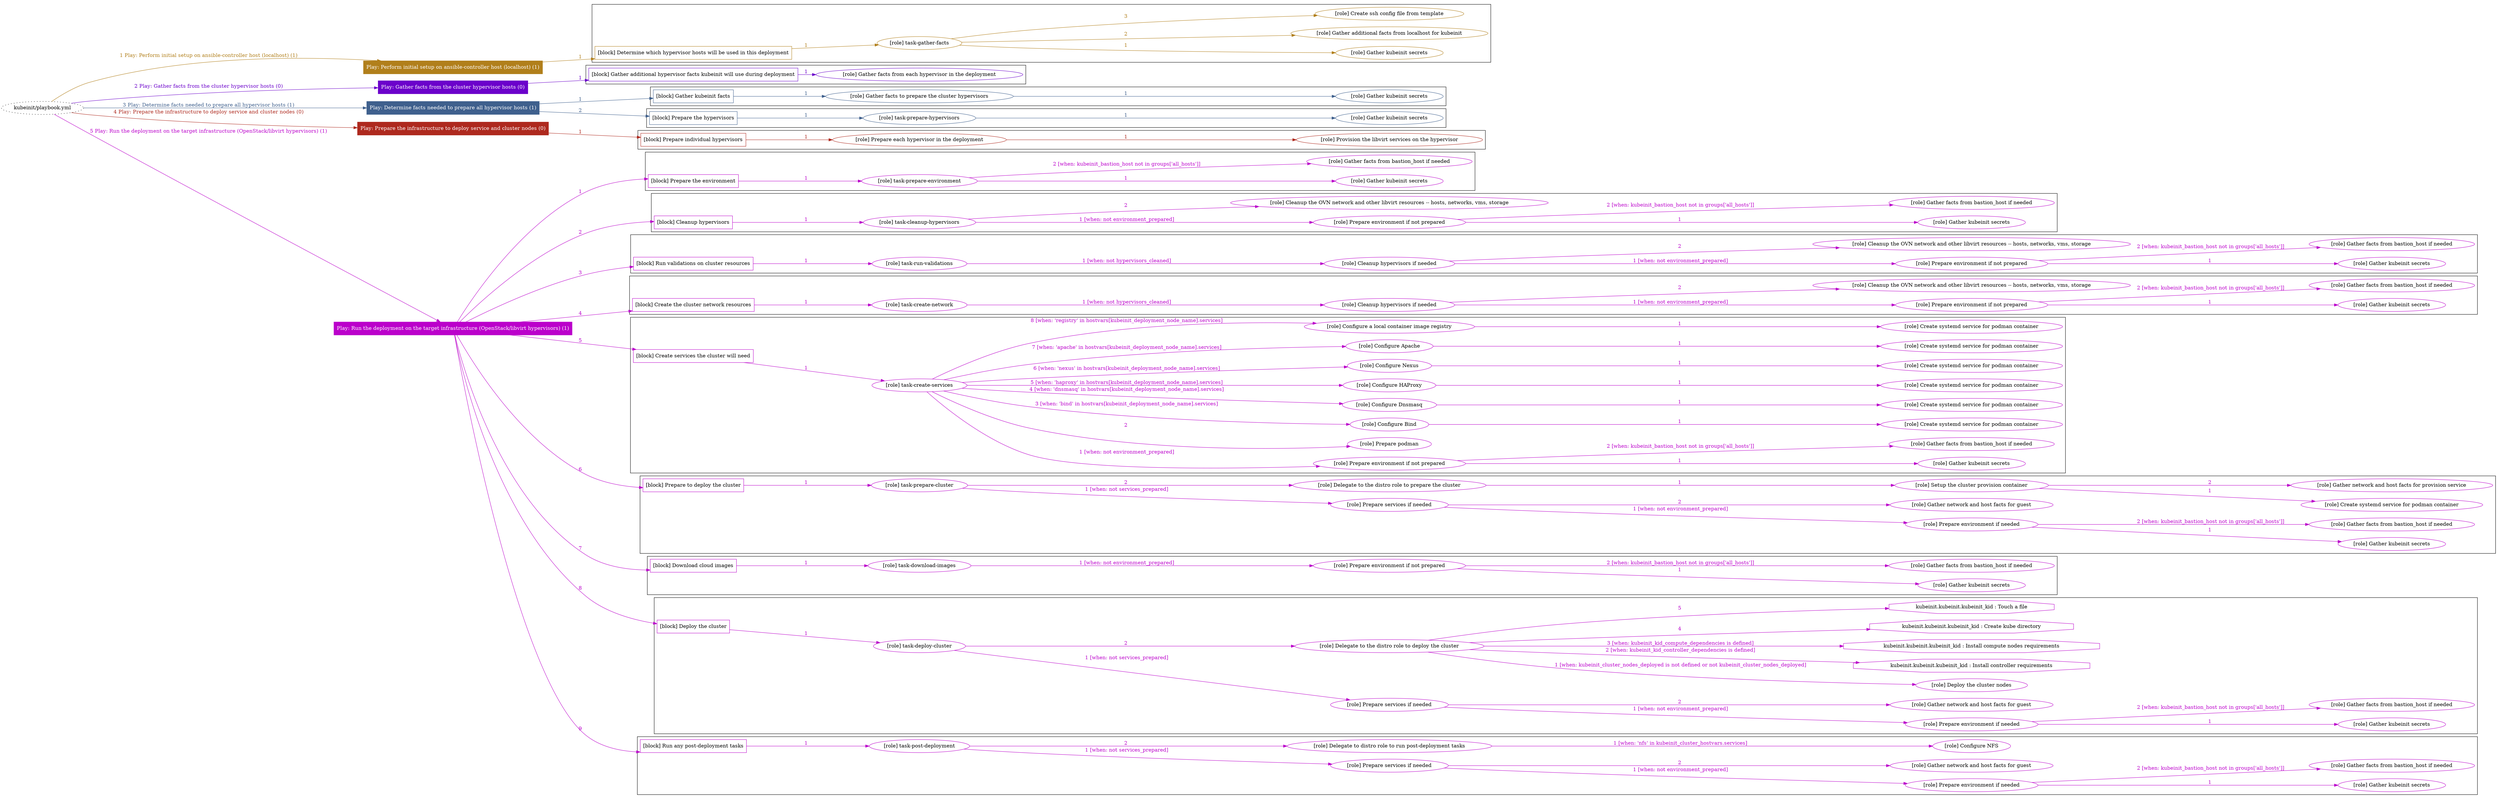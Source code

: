 digraph {
	graph [concentrate=true ordering=in rankdir=LR ratio=fill]
	edge [esep=5 sep=10]
	"kubeinit/playbook.yml" [URL="/home/runner/work/kubeinit/kubeinit/kubeinit/playbook.yml" id=playbook_c49dca56 style=dotted]
	"kubeinit/playbook.yml" -> play_213a253e [label="1 Play: Perform initial setup on ansible-controller host (localhost) (1)" color="#b17f1b" fontcolor="#b17f1b" id=edge_play_213a253e labeltooltip="1 Play: Perform initial setup on ansible-controller host (localhost) (1)" tooltip="1 Play: Perform initial setup on ansible-controller host (localhost) (1)"]
	subgraph "Play: Perform initial setup on ansible-controller host (localhost) (1)" {
		play_213a253e [label="Play: Perform initial setup on ansible-controller host (localhost) (1)" URL="/home/runner/work/kubeinit/kubeinit/kubeinit/playbook.yml" color="#b17f1b" fontcolor="#ffffff" id=play_213a253e shape=box style=filled tooltip=localhost]
		play_213a253e -> block_76bb1e3c [label=1 color="#b17f1b" fontcolor="#b17f1b" id=edge_block_76bb1e3c labeltooltip=1 tooltip=1]
		subgraph cluster_block_76bb1e3c {
			block_76bb1e3c [label="[block] Determine which hypervisor hosts will be used in this deployment" URL="/home/runner/work/kubeinit/kubeinit/kubeinit/playbook.yml" color="#b17f1b" id=block_76bb1e3c labeltooltip="Determine which hypervisor hosts will be used in this deployment" shape=box tooltip="Determine which hypervisor hosts will be used in this deployment"]
			block_76bb1e3c -> role_2c762928 [label="1 " color="#b17f1b" fontcolor="#b17f1b" id=edge_role_2c762928 labeltooltip="1 " tooltip="1 "]
			subgraph "task-gather-facts" {
				role_2c762928 [label="[role] task-gather-facts" URL="/home/runner/work/kubeinit/kubeinit/kubeinit/playbook.yml" color="#b17f1b" id=role_2c762928 tooltip="task-gather-facts"]
				role_2c762928 -> role_b9e7d770 [label="1 " color="#b17f1b" fontcolor="#b17f1b" id=edge_role_b9e7d770 labeltooltip="1 " tooltip="1 "]
				subgraph "Gather kubeinit secrets" {
					role_b9e7d770 [label="[role] Gather kubeinit secrets" URL="/home/runner/.ansible/collections/ansible_collections/kubeinit/kubeinit/roles/kubeinit_prepare/tasks/build_hypervisors_group.yml" color="#b17f1b" id=role_b9e7d770 tooltip="Gather kubeinit secrets"]
				}
				role_2c762928 -> role_abc08a98 [label="2 " color="#b17f1b" fontcolor="#b17f1b" id=edge_role_abc08a98 labeltooltip="2 " tooltip="2 "]
				subgraph "Gather additional facts from localhost for kubeinit" {
					role_abc08a98 [label="[role] Gather additional facts from localhost for kubeinit" URL="/home/runner/.ansible/collections/ansible_collections/kubeinit/kubeinit/roles/kubeinit_prepare/tasks/build_hypervisors_group.yml" color="#b17f1b" id=role_abc08a98 tooltip="Gather additional facts from localhost for kubeinit"]
				}
				role_2c762928 -> role_f8714a7b [label="3 " color="#b17f1b" fontcolor="#b17f1b" id=edge_role_f8714a7b labeltooltip="3 " tooltip="3 "]
				subgraph "Create ssh config file from template" {
					role_f8714a7b [label="[role] Create ssh config file from template" URL="/home/runner/.ansible/collections/ansible_collections/kubeinit/kubeinit/roles/kubeinit_prepare/tasks/build_hypervisors_group.yml" color="#b17f1b" id=role_f8714a7b tooltip="Create ssh config file from template"]
				}
			}
		}
	}
	"kubeinit/playbook.yml" -> play_896cf94f [label="2 Play: Gather facts from the cluster hypervisor hosts (0)" color="#6b01cb" fontcolor="#6b01cb" id=edge_play_896cf94f labeltooltip="2 Play: Gather facts from the cluster hypervisor hosts (0)" tooltip="2 Play: Gather facts from the cluster hypervisor hosts (0)"]
	subgraph "Play: Gather facts from the cluster hypervisor hosts (0)" {
		play_896cf94f [label="Play: Gather facts from the cluster hypervisor hosts (0)" URL="/home/runner/work/kubeinit/kubeinit/kubeinit/playbook.yml" color="#6b01cb" fontcolor="#ffffff" id=play_896cf94f shape=box style=filled tooltip="Play: Gather facts from the cluster hypervisor hosts (0)"]
		play_896cf94f -> block_cab417a2 [label=1 color="#6b01cb" fontcolor="#6b01cb" id=edge_block_cab417a2 labeltooltip=1 tooltip=1]
		subgraph cluster_block_cab417a2 {
			block_cab417a2 [label="[block] Gather additional hypervisor facts kubeinit will use during deployment" URL="/home/runner/work/kubeinit/kubeinit/kubeinit/playbook.yml" color="#6b01cb" id=block_cab417a2 labeltooltip="Gather additional hypervisor facts kubeinit will use during deployment" shape=box tooltip="Gather additional hypervisor facts kubeinit will use during deployment"]
			block_cab417a2 -> role_7f48e394 [label="1 " color="#6b01cb" fontcolor="#6b01cb" id=edge_role_7f48e394 labeltooltip="1 " tooltip="1 "]
			subgraph "Gather facts from each hypervisor in the deployment" {
				role_7f48e394 [label="[role] Gather facts from each hypervisor in the deployment" URL="/home/runner/work/kubeinit/kubeinit/kubeinit/playbook.yml" color="#6b01cb" id=role_7f48e394 tooltip="Gather facts from each hypervisor in the deployment"]
			}
		}
	}
	"kubeinit/playbook.yml" -> play_00e8bab0 [label="3 Play: Determine facts needed to prepare all hypervisor hosts (1)" color="#3f608d" fontcolor="#3f608d" id=edge_play_00e8bab0 labeltooltip="3 Play: Determine facts needed to prepare all hypervisor hosts (1)" tooltip="3 Play: Determine facts needed to prepare all hypervisor hosts (1)"]
	subgraph "Play: Determine facts needed to prepare all hypervisor hosts (1)" {
		play_00e8bab0 [label="Play: Determine facts needed to prepare all hypervisor hosts (1)" URL="/home/runner/work/kubeinit/kubeinit/kubeinit/playbook.yml" color="#3f608d" fontcolor="#ffffff" id=play_00e8bab0 shape=box style=filled tooltip=localhost]
		play_00e8bab0 -> block_64a2e948 [label=1 color="#3f608d" fontcolor="#3f608d" id=edge_block_64a2e948 labeltooltip=1 tooltip=1]
		subgraph cluster_block_64a2e948 {
			block_64a2e948 [label="[block] Gather kubeinit facts" URL="/home/runner/work/kubeinit/kubeinit/kubeinit/playbook.yml" color="#3f608d" id=block_64a2e948 labeltooltip="Gather kubeinit facts" shape=box tooltip="Gather kubeinit facts"]
			block_64a2e948 -> role_c3f9383c [label="1 " color="#3f608d" fontcolor="#3f608d" id=edge_role_c3f9383c labeltooltip="1 " tooltip="1 "]
			subgraph "Gather facts to prepare the cluster hypervisors" {
				role_c3f9383c [label="[role] Gather facts to prepare the cluster hypervisors" URL="/home/runner/work/kubeinit/kubeinit/kubeinit/playbook.yml" color="#3f608d" id=role_c3f9383c tooltip="Gather facts to prepare the cluster hypervisors"]
				role_c3f9383c -> role_237e96cc [label="1 " color="#3f608d" fontcolor="#3f608d" id=edge_role_237e96cc labeltooltip="1 " tooltip="1 "]
				subgraph "Gather kubeinit secrets" {
					role_237e96cc [label="[role] Gather kubeinit secrets" URL="/home/runner/.ansible/collections/ansible_collections/kubeinit/kubeinit/roles/kubeinit_prepare/tasks/gather_kubeinit_facts.yml" color="#3f608d" id=role_237e96cc tooltip="Gather kubeinit secrets"]
				}
			}
		}
		play_00e8bab0 -> block_7dd1d283 [label=2 color="#3f608d" fontcolor="#3f608d" id=edge_block_7dd1d283 labeltooltip=2 tooltip=2]
		subgraph cluster_block_7dd1d283 {
			block_7dd1d283 [label="[block] Prepare the hypervisors" URL="/home/runner/work/kubeinit/kubeinit/kubeinit/playbook.yml" color="#3f608d" id=block_7dd1d283 labeltooltip="Prepare the hypervisors" shape=box tooltip="Prepare the hypervisors"]
			block_7dd1d283 -> role_6772b760 [label="1 " color="#3f608d" fontcolor="#3f608d" id=edge_role_6772b760 labeltooltip="1 " tooltip="1 "]
			subgraph "task-prepare-hypervisors" {
				role_6772b760 [label="[role] task-prepare-hypervisors" URL="/home/runner/work/kubeinit/kubeinit/kubeinit/playbook.yml" color="#3f608d" id=role_6772b760 tooltip="task-prepare-hypervisors"]
				role_6772b760 -> role_db610cb7 [label="1 " color="#3f608d" fontcolor="#3f608d" id=edge_role_db610cb7 labeltooltip="1 " tooltip="1 "]
				subgraph "Gather kubeinit secrets" {
					role_db610cb7 [label="[role] Gather kubeinit secrets" URL="/home/runner/.ansible/collections/ansible_collections/kubeinit/kubeinit/roles/kubeinit_prepare/tasks/gather_kubeinit_facts.yml" color="#3f608d" id=role_db610cb7 tooltip="Gather kubeinit secrets"]
				}
			}
		}
	}
	"kubeinit/playbook.yml" -> play_f088acae [label="4 Play: Prepare the infrastructure to deploy service and cluster nodes (0)" color="#ae291e" fontcolor="#ae291e" id=edge_play_f088acae labeltooltip="4 Play: Prepare the infrastructure to deploy service and cluster nodes (0)" tooltip="4 Play: Prepare the infrastructure to deploy service and cluster nodes (0)"]
	subgraph "Play: Prepare the infrastructure to deploy service and cluster nodes (0)" {
		play_f088acae [label="Play: Prepare the infrastructure to deploy service and cluster nodes (0)" URL="/home/runner/work/kubeinit/kubeinit/kubeinit/playbook.yml" color="#ae291e" fontcolor="#ffffff" id=play_f088acae shape=box style=filled tooltip="Play: Prepare the infrastructure to deploy service and cluster nodes (0)"]
		play_f088acae -> block_9151829e [label=1 color="#ae291e" fontcolor="#ae291e" id=edge_block_9151829e labeltooltip=1 tooltip=1]
		subgraph cluster_block_9151829e {
			block_9151829e [label="[block] Prepare individual hypervisors" URL="/home/runner/work/kubeinit/kubeinit/kubeinit/playbook.yml" color="#ae291e" id=block_9151829e labeltooltip="Prepare individual hypervisors" shape=box tooltip="Prepare individual hypervisors"]
			block_9151829e -> role_016d8b2b [label="1 " color="#ae291e" fontcolor="#ae291e" id=edge_role_016d8b2b labeltooltip="1 " tooltip="1 "]
			subgraph "Prepare each hypervisor in the deployment" {
				role_016d8b2b [label="[role] Prepare each hypervisor in the deployment" URL="/home/runner/work/kubeinit/kubeinit/kubeinit/playbook.yml" color="#ae291e" id=role_016d8b2b tooltip="Prepare each hypervisor in the deployment"]
				role_016d8b2b -> role_61b7ac9a [label="1 " color="#ae291e" fontcolor="#ae291e" id=edge_role_61b7ac9a labeltooltip="1 " tooltip="1 "]
				subgraph "Provision the libvirt services on the hypervisor" {
					role_61b7ac9a [label="[role] Provision the libvirt services on the hypervisor" URL="/home/runner/.ansible/collections/ansible_collections/kubeinit/kubeinit/roles/kubeinit_prepare/tasks/prepare_hypervisor.yml" color="#ae291e" id=role_61b7ac9a tooltip="Provision the libvirt services on the hypervisor"]
				}
			}
		}
	}
	"kubeinit/playbook.yml" -> play_1576aece [label="5 Play: Run the deployment on the target infrastructure (OpenStack/libvirt hypervisors) (1)" color="#bb01cb" fontcolor="#bb01cb" id=edge_play_1576aece labeltooltip="5 Play: Run the deployment on the target infrastructure (OpenStack/libvirt hypervisors) (1)" tooltip="5 Play: Run the deployment on the target infrastructure (OpenStack/libvirt hypervisors) (1)"]
	subgraph "Play: Run the deployment on the target infrastructure (OpenStack/libvirt hypervisors) (1)" {
		play_1576aece [label="Play: Run the deployment on the target infrastructure (OpenStack/libvirt hypervisors) (1)" URL="/home/runner/work/kubeinit/kubeinit/kubeinit/playbook.yml" color="#bb01cb" fontcolor="#ffffff" id=play_1576aece shape=box style=filled tooltip=localhost]
		play_1576aece -> block_243a9cdf [label=1 color="#bb01cb" fontcolor="#bb01cb" id=edge_block_243a9cdf labeltooltip=1 tooltip=1]
		subgraph cluster_block_243a9cdf {
			block_243a9cdf [label="[block] Prepare the environment" URL="/home/runner/work/kubeinit/kubeinit/kubeinit/playbook.yml" color="#bb01cb" id=block_243a9cdf labeltooltip="Prepare the environment" shape=box tooltip="Prepare the environment"]
			block_243a9cdf -> role_63f29afa [label="1 " color="#bb01cb" fontcolor="#bb01cb" id=edge_role_63f29afa labeltooltip="1 " tooltip="1 "]
			subgraph "task-prepare-environment" {
				role_63f29afa [label="[role] task-prepare-environment" URL="/home/runner/work/kubeinit/kubeinit/kubeinit/playbook.yml" color="#bb01cb" id=role_63f29afa tooltip="task-prepare-environment"]
				role_63f29afa -> role_eb8cff8a [label="1 " color="#bb01cb" fontcolor="#bb01cb" id=edge_role_eb8cff8a labeltooltip="1 " tooltip="1 "]
				subgraph "Gather kubeinit secrets" {
					role_eb8cff8a [label="[role] Gather kubeinit secrets" URL="/home/runner/.ansible/collections/ansible_collections/kubeinit/kubeinit/roles/kubeinit_prepare/tasks/gather_kubeinit_facts.yml" color="#bb01cb" id=role_eb8cff8a tooltip="Gather kubeinit secrets"]
				}
				role_63f29afa -> role_66c63741 [label="2 [when: kubeinit_bastion_host not in groups['all_hosts']]" color="#bb01cb" fontcolor="#bb01cb" id=edge_role_66c63741 labeltooltip="2 [when: kubeinit_bastion_host not in groups['all_hosts']]" tooltip="2 [when: kubeinit_bastion_host not in groups['all_hosts']]"]
				subgraph "Gather facts from bastion_host if needed" {
					role_66c63741 [label="[role] Gather facts from bastion_host if needed" URL="/home/runner/.ansible/collections/ansible_collections/kubeinit/kubeinit/roles/kubeinit_prepare/tasks/main.yml" color="#bb01cb" id=role_66c63741 tooltip="Gather facts from bastion_host if needed"]
				}
			}
		}
		play_1576aece -> block_c03d57c4 [label=2 color="#bb01cb" fontcolor="#bb01cb" id=edge_block_c03d57c4 labeltooltip=2 tooltip=2]
		subgraph cluster_block_c03d57c4 {
			block_c03d57c4 [label="[block] Cleanup hypervisors" URL="/home/runner/work/kubeinit/kubeinit/kubeinit/playbook.yml" color="#bb01cb" id=block_c03d57c4 labeltooltip="Cleanup hypervisors" shape=box tooltip="Cleanup hypervisors"]
			block_c03d57c4 -> role_86951541 [label="1 " color="#bb01cb" fontcolor="#bb01cb" id=edge_role_86951541 labeltooltip="1 " tooltip="1 "]
			subgraph "task-cleanup-hypervisors" {
				role_86951541 [label="[role] task-cleanup-hypervisors" URL="/home/runner/work/kubeinit/kubeinit/kubeinit/playbook.yml" color="#bb01cb" id=role_86951541 tooltip="task-cleanup-hypervisors"]
				role_86951541 -> role_35549e67 [label="1 [when: not environment_prepared]" color="#bb01cb" fontcolor="#bb01cb" id=edge_role_35549e67 labeltooltip="1 [when: not environment_prepared]" tooltip="1 [when: not environment_prepared]"]
				subgraph "Prepare environment if not prepared" {
					role_35549e67 [label="[role] Prepare environment if not prepared" URL="/home/runner/.ansible/collections/ansible_collections/kubeinit/kubeinit/roles/kubeinit_libvirt/tasks/cleanup_hypervisors.yml" color="#bb01cb" id=role_35549e67 tooltip="Prepare environment if not prepared"]
					role_35549e67 -> role_a4c69d59 [label="1 " color="#bb01cb" fontcolor="#bb01cb" id=edge_role_a4c69d59 labeltooltip="1 " tooltip="1 "]
					subgraph "Gather kubeinit secrets" {
						role_a4c69d59 [label="[role] Gather kubeinit secrets" URL="/home/runner/.ansible/collections/ansible_collections/kubeinit/kubeinit/roles/kubeinit_prepare/tasks/gather_kubeinit_facts.yml" color="#bb01cb" id=role_a4c69d59 tooltip="Gather kubeinit secrets"]
					}
					role_35549e67 -> role_74b95689 [label="2 [when: kubeinit_bastion_host not in groups['all_hosts']]" color="#bb01cb" fontcolor="#bb01cb" id=edge_role_74b95689 labeltooltip="2 [when: kubeinit_bastion_host not in groups['all_hosts']]" tooltip="2 [when: kubeinit_bastion_host not in groups['all_hosts']]"]
					subgraph "Gather facts from bastion_host if needed" {
						role_74b95689 [label="[role] Gather facts from bastion_host if needed" URL="/home/runner/.ansible/collections/ansible_collections/kubeinit/kubeinit/roles/kubeinit_prepare/tasks/main.yml" color="#bb01cb" id=role_74b95689 tooltip="Gather facts from bastion_host if needed"]
					}
				}
				role_86951541 -> role_22c514cd [label="2 " color="#bb01cb" fontcolor="#bb01cb" id=edge_role_22c514cd labeltooltip="2 " tooltip="2 "]
				subgraph "Cleanup the OVN network and other libvirt resources -- hosts, networks, vms, storage" {
					role_22c514cd [label="[role] Cleanup the OVN network and other libvirt resources -- hosts, networks, vms, storage" URL="/home/runner/.ansible/collections/ansible_collections/kubeinit/kubeinit/roles/kubeinit_libvirt/tasks/cleanup_hypervisors.yml" color="#bb01cb" id=role_22c514cd tooltip="Cleanup the OVN network and other libvirt resources -- hosts, networks, vms, storage"]
				}
			}
		}
		play_1576aece -> block_a397ae96 [label=3 color="#bb01cb" fontcolor="#bb01cb" id=edge_block_a397ae96 labeltooltip=3 tooltip=3]
		subgraph cluster_block_a397ae96 {
			block_a397ae96 [label="[block] Run validations on cluster resources" URL="/home/runner/work/kubeinit/kubeinit/kubeinit/playbook.yml" color="#bb01cb" id=block_a397ae96 labeltooltip="Run validations on cluster resources" shape=box tooltip="Run validations on cluster resources"]
			block_a397ae96 -> role_903a14c6 [label="1 " color="#bb01cb" fontcolor="#bb01cb" id=edge_role_903a14c6 labeltooltip="1 " tooltip="1 "]
			subgraph "task-run-validations" {
				role_903a14c6 [label="[role] task-run-validations" URL="/home/runner/work/kubeinit/kubeinit/kubeinit/playbook.yml" color="#bb01cb" id=role_903a14c6 tooltip="task-run-validations"]
				role_903a14c6 -> role_0a81fb5f [label="1 [when: not hypervisors_cleaned]" color="#bb01cb" fontcolor="#bb01cb" id=edge_role_0a81fb5f labeltooltip="1 [when: not hypervisors_cleaned]" tooltip="1 [when: not hypervisors_cleaned]"]
				subgraph "Cleanup hypervisors if needed" {
					role_0a81fb5f [label="[role] Cleanup hypervisors if needed" URL="/home/runner/.ansible/collections/ansible_collections/kubeinit/kubeinit/roles/kubeinit_validations/tasks/main.yml" color="#bb01cb" id=role_0a81fb5f tooltip="Cleanup hypervisors if needed"]
					role_0a81fb5f -> role_71337e07 [label="1 [when: not environment_prepared]" color="#bb01cb" fontcolor="#bb01cb" id=edge_role_71337e07 labeltooltip="1 [when: not environment_prepared]" tooltip="1 [when: not environment_prepared]"]
					subgraph "Prepare environment if not prepared" {
						role_71337e07 [label="[role] Prepare environment if not prepared" URL="/home/runner/.ansible/collections/ansible_collections/kubeinit/kubeinit/roles/kubeinit_libvirt/tasks/cleanup_hypervisors.yml" color="#bb01cb" id=role_71337e07 tooltip="Prepare environment if not prepared"]
						role_71337e07 -> role_eaf86a8c [label="1 " color="#bb01cb" fontcolor="#bb01cb" id=edge_role_eaf86a8c labeltooltip="1 " tooltip="1 "]
						subgraph "Gather kubeinit secrets" {
							role_eaf86a8c [label="[role] Gather kubeinit secrets" URL="/home/runner/.ansible/collections/ansible_collections/kubeinit/kubeinit/roles/kubeinit_prepare/tasks/gather_kubeinit_facts.yml" color="#bb01cb" id=role_eaf86a8c tooltip="Gather kubeinit secrets"]
						}
						role_71337e07 -> role_926d7365 [label="2 [when: kubeinit_bastion_host not in groups['all_hosts']]" color="#bb01cb" fontcolor="#bb01cb" id=edge_role_926d7365 labeltooltip="2 [when: kubeinit_bastion_host not in groups['all_hosts']]" tooltip="2 [when: kubeinit_bastion_host not in groups['all_hosts']]"]
						subgraph "Gather facts from bastion_host if needed" {
							role_926d7365 [label="[role] Gather facts from bastion_host if needed" URL="/home/runner/.ansible/collections/ansible_collections/kubeinit/kubeinit/roles/kubeinit_prepare/tasks/main.yml" color="#bb01cb" id=role_926d7365 tooltip="Gather facts from bastion_host if needed"]
						}
					}
					role_0a81fb5f -> role_9c06ad5a [label="2 " color="#bb01cb" fontcolor="#bb01cb" id=edge_role_9c06ad5a labeltooltip="2 " tooltip="2 "]
					subgraph "Cleanup the OVN network and other libvirt resources -- hosts, networks, vms, storage" {
						role_9c06ad5a [label="[role] Cleanup the OVN network and other libvirt resources -- hosts, networks, vms, storage" URL="/home/runner/.ansible/collections/ansible_collections/kubeinit/kubeinit/roles/kubeinit_libvirt/tasks/cleanup_hypervisors.yml" color="#bb01cb" id=role_9c06ad5a tooltip="Cleanup the OVN network and other libvirt resources -- hosts, networks, vms, storage"]
					}
				}
			}
		}
		play_1576aece -> block_4bc435ad [label=4 color="#bb01cb" fontcolor="#bb01cb" id=edge_block_4bc435ad labeltooltip=4 tooltip=4]
		subgraph cluster_block_4bc435ad {
			block_4bc435ad [label="[block] Create the cluster network resources" URL="/home/runner/work/kubeinit/kubeinit/kubeinit/playbook.yml" color="#bb01cb" id=block_4bc435ad labeltooltip="Create the cluster network resources" shape=box tooltip="Create the cluster network resources"]
			block_4bc435ad -> role_e21571ad [label="1 " color="#bb01cb" fontcolor="#bb01cb" id=edge_role_e21571ad labeltooltip="1 " tooltip="1 "]
			subgraph "task-create-network" {
				role_e21571ad [label="[role] task-create-network" URL="/home/runner/work/kubeinit/kubeinit/kubeinit/playbook.yml" color="#bb01cb" id=role_e21571ad tooltip="task-create-network"]
				role_e21571ad -> role_7749fee0 [label="1 [when: not hypervisors_cleaned]" color="#bb01cb" fontcolor="#bb01cb" id=edge_role_7749fee0 labeltooltip="1 [when: not hypervisors_cleaned]" tooltip="1 [when: not hypervisors_cleaned]"]
				subgraph "Cleanup hypervisors if needed" {
					role_7749fee0 [label="[role] Cleanup hypervisors if needed" URL="/home/runner/.ansible/collections/ansible_collections/kubeinit/kubeinit/roles/kubeinit_libvirt/tasks/create_network.yml" color="#bb01cb" id=role_7749fee0 tooltip="Cleanup hypervisors if needed"]
					role_7749fee0 -> role_ccf5251a [label="1 [when: not environment_prepared]" color="#bb01cb" fontcolor="#bb01cb" id=edge_role_ccf5251a labeltooltip="1 [when: not environment_prepared]" tooltip="1 [when: not environment_prepared]"]
					subgraph "Prepare environment if not prepared" {
						role_ccf5251a [label="[role] Prepare environment if not prepared" URL="/home/runner/.ansible/collections/ansible_collections/kubeinit/kubeinit/roles/kubeinit_libvirt/tasks/cleanup_hypervisors.yml" color="#bb01cb" id=role_ccf5251a tooltip="Prepare environment if not prepared"]
						role_ccf5251a -> role_4798f5f8 [label="1 " color="#bb01cb" fontcolor="#bb01cb" id=edge_role_4798f5f8 labeltooltip="1 " tooltip="1 "]
						subgraph "Gather kubeinit secrets" {
							role_4798f5f8 [label="[role] Gather kubeinit secrets" URL="/home/runner/.ansible/collections/ansible_collections/kubeinit/kubeinit/roles/kubeinit_prepare/tasks/gather_kubeinit_facts.yml" color="#bb01cb" id=role_4798f5f8 tooltip="Gather kubeinit secrets"]
						}
						role_ccf5251a -> role_63d11bda [label="2 [when: kubeinit_bastion_host not in groups['all_hosts']]" color="#bb01cb" fontcolor="#bb01cb" id=edge_role_63d11bda labeltooltip="2 [when: kubeinit_bastion_host not in groups['all_hosts']]" tooltip="2 [when: kubeinit_bastion_host not in groups['all_hosts']]"]
						subgraph "Gather facts from bastion_host if needed" {
							role_63d11bda [label="[role] Gather facts from bastion_host if needed" URL="/home/runner/.ansible/collections/ansible_collections/kubeinit/kubeinit/roles/kubeinit_prepare/tasks/main.yml" color="#bb01cb" id=role_63d11bda tooltip="Gather facts from bastion_host if needed"]
						}
					}
					role_7749fee0 -> role_6172a0f8 [label="2 " color="#bb01cb" fontcolor="#bb01cb" id=edge_role_6172a0f8 labeltooltip="2 " tooltip="2 "]
					subgraph "Cleanup the OVN network and other libvirt resources -- hosts, networks, vms, storage" {
						role_6172a0f8 [label="[role] Cleanup the OVN network and other libvirt resources -- hosts, networks, vms, storage" URL="/home/runner/.ansible/collections/ansible_collections/kubeinit/kubeinit/roles/kubeinit_libvirt/tasks/cleanup_hypervisors.yml" color="#bb01cb" id=role_6172a0f8 tooltip="Cleanup the OVN network and other libvirt resources -- hosts, networks, vms, storage"]
					}
				}
			}
		}
		play_1576aece -> block_12d0ba09 [label=5 color="#bb01cb" fontcolor="#bb01cb" id=edge_block_12d0ba09 labeltooltip=5 tooltip=5]
		subgraph cluster_block_12d0ba09 {
			block_12d0ba09 [label="[block] Create services the cluster will need" URL="/home/runner/work/kubeinit/kubeinit/kubeinit/playbook.yml" color="#bb01cb" id=block_12d0ba09 labeltooltip="Create services the cluster will need" shape=box tooltip="Create services the cluster will need"]
			block_12d0ba09 -> role_12b63edb [label="1 " color="#bb01cb" fontcolor="#bb01cb" id=edge_role_12b63edb labeltooltip="1 " tooltip="1 "]
			subgraph "task-create-services" {
				role_12b63edb [label="[role] task-create-services" URL="/home/runner/work/kubeinit/kubeinit/kubeinit/playbook.yml" color="#bb01cb" id=role_12b63edb tooltip="task-create-services"]
				role_12b63edb -> role_cfc4058b [label="1 [when: not environment_prepared]" color="#bb01cb" fontcolor="#bb01cb" id=edge_role_cfc4058b labeltooltip="1 [when: not environment_prepared]" tooltip="1 [when: not environment_prepared]"]
				subgraph "Prepare environment if not prepared" {
					role_cfc4058b [label="[role] Prepare environment if not prepared" URL="/home/runner/.ansible/collections/ansible_collections/kubeinit/kubeinit/roles/kubeinit_services/tasks/main.yml" color="#bb01cb" id=role_cfc4058b tooltip="Prepare environment if not prepared"]
					role_cfc4058b -> role_eba6931b [label="1 " color="#bb01cb" fontcolor="#bb01cb" id=edge_role_eba6931b labeltooltip="1 " tooltip="1 "]
					subgraph "Gather kubeinit secrets" {
						role_eba6931b [label="[role] Gather kubeinit secrets" URL="/home/runner/.ansible/collections/ansible_collections/kubeinit/kubeinit/roles/kubeinit_prepare/tasks/gather_kubeinit_facts.yml" color="#bb01cb" id=role_eba6931b tooltip="Gather kubeinit secrets"]
					}
					role_cfc4058b -> role_dadceebd [label="2 [when: kubeinit_bastion_host not in groups['all_hosts']]" color="#bb01cb" fontcolor="#bb01cb" id=edge_role_dadceebd labeltooltip="2 [when: kubeinit_bastion_host not in groups['all_hosts']]" tooltip="2 [when: kubeinit_bastion_host not in groups['all_hosts']]"]
					subgraph "Gather facts from bastion_host if needed" {
						role_dadceebd [label="[role] Gather facts from bastion_host if needed" URL="/home/runner/.ansible/collections/ansible_collections/kubeinit/kubeinit/roles/kubeinit_prepare/tasks/main.yml" color="#bb01cb" id=role_dadceebd tooltip="Gather facts from bastion_host if needed"]
					}
				}
				role_12b63edb -> role_9aae5a47 [label="2 " color="#bb01cb" fontcolor="#bb01cb" id=edge_role_9aae5a47 labeltooltip="2 " tooltip="2 "]
				subgraph "Prepare podman" {
					role_9aae5a47 [label="[role] Prepare podman" URL="/home/runner/.ansible/collections/ansible_collections/kubeinit/kubeinit/roles/kubeinit_services/tasks/00_create_service_pod.yml" color="#bb01cb" id=role_9aae5a47 tooltip="Prepare podman"]
				}
				role_12b63edb -> role_e2bfe345 [label="3 [when: 'bind' in hostvars[kubeinit_deployment_node_name].services]" color="#bb01cb" fontcolor="#bb01cb" id=edge_role_e2bfe345 labeltooltip="3 [when: 'bind' in hostvars[kubeinit_deployment_node_name].services]" tooltip="3 [when: 'bind' in hostvars[kubeinit_deployment_node_name].services]"]
				subgraph "Configure Bind" {
					role_e2bfe345 [label="[role] Configure Bind" URL="/home/runner/.ansible/collections/ansible_collections/kubeinit/kubeinit/roles/kubeinit_services/tasks/start_services_containers.yml" color="#bb01cb" id=role_e2bfe345 tooltip="Configure Bind"]
					role_e2bfe345 -> role_1d17c9db [label="1 " color="#bb01cb" fontcolor="#bb01cb" id=edge_role_1d17c9db labeltooltip="1 " tooltip="1 "]
					subgraph "Create systemd service for podman container" {
						role_1d17c9db [label="[role] Create systemd service for podman container" URL="/home/runner/.ansible/collections/ansible_collections/kubeinit/kubeinit/roles/kubeinit_bind/tasks/main.yml" color="#bb01cb" id=role_1d17c9db tooltip="Create systemd service for podman container"]
					}
				}
				role_12b63edb -> role_0c191fe3 [label="4 [when: 'dnsmasq' in hostvars[kubeinit_deployment_node_name].services]" color="#bb01cb" fontcolor="#bb01cb" id=edge_role_0c191fe3 labeltooltip="4 [when: 'dnsmasq' in hostvars[kubeinit_deployment_node_name].services]" tooltip="4 [when: 'dnsmasq' in hostvars[kubeinit_deployment_node_name].services]"]
				subgraph "Configure Dnsmasq" {
					role_0c191fe3 [label="[role] Configure Dnsmasq" URL="/home/runner/.ansible/collections/ansible_collections/kubeinit/kubeinit/roles/kubeinit_services/tasks/start_services_containers.yml" color="#bb01cb" id=role_0c191fe3 tooltip="Configure Dnsmasq"]
					role_0c191fe3 -> role_36be7d9e [label="1 " color="#bb01cb" fontcolor="#bb01cb" id=edge_role_36be7d9e labeltooltip="1 " tooltip="1 "]
					subgraph "Create systemd service for podman container" {
						role_36be7d9e [label="[role] Create systemd service for podman container" URL="/home/runner/.ansible/collections/ansible_collections/kubeinit/kubeinit/roles/kubeinit_dnsmasq/tasks/main.yml" color="#bb01cb" id=role_36be7d9e tooltip="Create systemd service for podman container"]
					}
				}
				role_12b63edb -> role_d34cff94 [label="5 [when: 'haproxy' in hostvars[kubeinit_deployment_node_name].services]" color="#bb01cb" fontcolor="#bb01cb" id=edge_role_d34cff94 labeltooltip="5 [when: 'haproxy' in hostvars[kubeinit_deployment_node_name].services]" tooltip="5 [when: 'haproxy' in hostvars[kubeinit_deployment_node_name].services]"]
				subgraph "Configure HAProxy" {
					role_d34cff94 [label="[role] Configure HAProxy" URL="/home/runner/.ansible/collections/ansible_collections/kubeinit/kubeinit/roles/kubeinit_services/tasks/start_services_containers.yml" color="#bb01cb" id=role_d34cff94 tooltip="Configure HAProxy"]
					role_d34cff94 -> role_55442e83 [label="1 " color="#bb01cb" fontcolor="#bb01cb" id=edge_role_55442e83 labeltooltip="1 " tooltip="1 "]
					subgraph "Create systemd service for podman container" {
						role_55442e83 [label="[role] Create systemd service for podman container" URL="/home/runner/.ansible/collections/ansible_collections/kubeinit/kubeinit/roles/kubeinit_haproxy/tasks/main.yml" color="#bb01cb" id=role_55442e83 tooltip="Create systemd service for podman container"]
					}
				}
				role_12b63edb -> role_cd87295b [label="6 [when: 'nexus' in hostvars[kubeinit_deployment_node_name].services]" color="#bb01cb" fontcolor="#bb01cb" id=edge_role_cd87295b labeltooltip="6 [when: 'nexus' in hostvars[kubeinit_deployment_node_name].services]" tooltip="6 [when: 'nexus' in hostvars[kubeinit_deployment_node_name].services]"]
				subgraph "Configure Nexus" {
					role_cd87295b [label="[role] Configure Nexus" URL="/home/runner/.ansible/collections/ansible_collections/kubeinit/kubeinit/roles/kubeinit_services/tasks/start_services_containers.yml" color="#bb01cb" id=role_cd87295b tooltip="Configure Nexus"]
					role_cd87295b -> role_3e40ad7e [label="1 " color="#bb01cb" fontcolor="#bb01cb" id=edge_role_3e40ad7e labeltooltip="1 " tooltip="1 "]
					subgraph "Create systemd service for podman container" {
						role_3e40ad7e [label="[role] Create systemd service for podman container" URL="/home/runner/.ansible/collections/ansible_collections/kubeinit/kubeinit/roles/kubeinit_nexus/tasks/main.yml" color="#bb01cb" id=role_3e40ad7e tooltip="Create systemd service for podman container"]
					}
				}
				role_12b63edb -> role_b82bbcbf [label="7 [when: 'apache' in hostvars[kubeinit_deployment_node_name].services]" color="#bb01cb" fontcolor="#bb01cb" id=edge_role_b82bbcbf labeltooltip="7 [when: 'apache' in hostvars[kubeinit_deployment_node_name].services]" tooltip="7 [when: 'apache' in hostvars[kubeinit_deployment_node_name].services]"]
				subgraph "Configure Apache" {
					role_b82bbcbf [label="[role] Configure Apache" URL="/home/runner/.ansible/collections/ansible_collections/kubeinit/kubeinit/roles/kubeinit_services/tasks/start_services_containers.yml" color="#bb01cb" id=role_b82bbcbf tooltip="Configure Apache"]
					role_b82bbcbf -> role_68feae7d [label="1 " color="#bb01cb" fontcolor="#bb01cb" id=edge_role_68feae7d labeltooltip="1 " tooltip="1 "]
					subgraph "Create systemd service for podman container" {
						role_68feae7d [label="[role] Create systemd service for podman container" URL="/home/runner/.ansible/collections/ansible_collections/kubeinit/kubeinit/roles/kubeinit_apache/tasks/main.yml" color="#bb01cb" id=role_68feae7d tooltip="Create systemd service for podman container"]
					}
				}
				role_12b63edb -> role_0cd7ff8f [label="8 [when: 'registry' in hostvars[kubeinit_deployment_node_name].services]" color="#bb01cb" fontcolor="#bb01cb" id=edge_role_0cd7ff8f labeltooltip="8 [when: 'registry' in hostvars[kubeinit_deployment_node_name].services]" tooltip="8 [when: 'registry' in hostvars[kubeinit_deployment_node_name].services]"]
				subgraph "Configure a local container image registry" {
					role_0cd7ff8f [label="[role] Configure a local container image registry" URL="/home/runner/.ansible/collections/ansible_collections/kubeinit/kubeinit/roles/kubeinit_services/tasks/start_services_containers.yml" color="#bb01cb" id=role_0cd7ff8f tooltip="Configure a local container image registry"]
					role_0cd7ff8f -> role_3a11d726 [label="1 " color="#bb01cb" fontcolor="#bb01cb" id=edge_role_3a11d726 labeltooltip="1 " tooltip="1 "]
					subgraph "Create systemd service for podman container" {
						role_3a11d726 [label="[role] Create systemd service for podman container" URL="/home/runner/.ansible/collections/ansible_collections/kubeinit/kubeinit/roles/kubeinit_registry/tasks/main.yml" color="#bb01cb" id=role_3a11d726 tooltip="Create systemd service for podman container"]
					}
				}
			}
		}
		play_1576aece -> block_47bb948b [label=6 color="#bb01cb" fontcolor="#bb01cb" id=edge_block_47bb948b labeltooltip=6 tooltip=6]
		subgraph cluster_block_47bb948b {
			block_47bb948b [label="[block] Prepare to deploy the cluster" URL="/home/runner/work/kubeinit/kubeinit/kubeinit/playbook.yml" color="#bb01cb" id=block_47bb948b labeltooltip="Prepare to deploy the cluster" shape=box tooltip="Prepare to deploy the cluster"]
			block_47bb948b -> role_7cd3590e [label="1 " color="#bb01cb" fontcolor="#bb01cb" id=edge_role_7cd3590e labeltooltip="1 " tooltip="1 "]
			subgraph "task-prepare-cluster" {
				role_7cd3590e [label="[role] task-prepare-cluster" URL="/home/runner/work/kubeinit/kubeinit/kubeinit/playbook.yml" color="#bb01cb" id=role_7cd3590e tooltip="task-prepare-cluster"]
				role_7cd3590e -> role_2fad6f2e [label="1 [when: not services_prepared]" color="#bb01cb" fontcolor="#bb01cb" id=edge_role_2fad6f2e labeltooltip="1 [when: not services_prepared]" tooltip="1 [when: not services_prepared]"]
				subgraph "Prepare services if needed" {
					role_2fad6f2e [label="[role] Prepare services if needed" URL="/home/runner/.ansible/collections/ansible_collections/kubeinit/kubeinit/roles/kubeinit_prepare/tasks/prepare_cluster.yml" color="#bb01cb" id=role_2fad6f2e tooltip="Prepare services if needed"]
					role_2fad6f2e -> role_317d85dc [label="1 [when: not environment_prepared]" color="#bb01cb" fontcolor="#bb01cb" id=edge_role_317d85dc labeltooltip="1 [when: not environment_prepared]" tooltip="1 [when: not environment_prepared]"]
					subgraph "Prepare environment if needed" {
						role_317d85dc [label="[role] Prepare environment if needed" URL="/home/runner/.ansible/collections/ansible_collections/kubeinit/kubeinit/roles/kubeinit_services/tasks/prepare_services.yml" color="#bb01cb" id=role_317d85dc tooltip="Prepare environment if needed"]
						role_317d85dc -> role_471d0ac2 [label="1 " color="#bb01cb" fontcolor="#bb01cb" id=edge_role_471d0ac2 labeltooltip="1 " tooltip="1 "]
						subgraph "Gather kubeinit secrets" {
							role_471d0ac2 [label="[role] Gather kubeinit secrets" URL="/home/runner/.ansible/collections/ansible_collections/kubeinit/kubeinit/roles/kubeinit_prepare/tasks/gather_kubeinit_facts.yml" color="#bb01cb" id=role_471d0ac2 tooltip="Gather kubeinit secrets"]
						}
						role_317d85dc -> role_f100ddd9 [label="2 [when: kubeinit_bastion_host not in groups['all_hosts']]" color="#bb01cb" fontcolor="#bb01cb" id=edge_role_f100ddd9 labeltooltip="2 [when: kubeinit_bastion_host not in groups['all_hosts']]" tooltip="2 [when: kubeinit_bastion_host not in groups['all_hosts']]"]
						subgraph "Gather facts from bastion_host if needed" {
							role_f100ddd9 [label="[role] Gather facts from bastion_host if needed" URL="/home/runner/.ansible/collections/ansible_collections/kubeinit/kubeinit/roles/kubeinit_prepare/tasks/main.yml" color="#bb01cb" id=role_f100ddd9 tooltip="Gather facts from bastion_host if needed"]
						}
					}
					role_2fad6f2e -> role_420a31ba [label="2 " color="#bb01cb" fontcolor="#bb01cb" id=edge_role_420a31ba labeltooltip="2 " tooltip="2 "]
					subgraph "Gather network and host facts for guest" {
						role_420a31ba [label="[role] Gather network and host facts for guest" URL="/home/runner/.ansible/collections/ansible_collections/kubeinit/kubeinit/roles/kubeinit_services/tasks/prepare_services.yml" color="#bb01cb" id=role_420a31ba tooltip="Gather network and host facts for guest"]
					}
				}
				role_7cd3590e -> role_093db614 [label="2 " color="#bb01cb" fontcolor="#bb01cb" id=edge_role_093db614 labeltooltip="2 " tooltip="2 "]
				subgraph "Delegate to the distro role to prepare the cluster" {
					role_093db614 [label="[role] Delegate to the distro role to prepare the cluster" URL="/home/runner/.ansible/collections/ansible_collections/kubeinit/kubeinit/roles/kubeinit_prepare/tasks/prepare_cluster.yml" color="#bb01cb" id=role_093db614 tooltip="Delegate to the distro role to prepare the cluster"]
					role_093db614 -> role_88e8687e [label="1 " color="#bb01cb" fontcolor="#bb01cb" id=edge_role_88e8687e labeltooltip="1 " tooltip="1 "]
					subgraph "Setup the cluster provision container" {
						role_88e8687e [label="[role] Setup the cluster provision container" URL="/home/runner/.ansible/collections/ansible_collections/kubeinit/kubeinit/roles/kubeinit_kid/tasks/prepare_cluster.yml" color="#bb01cb" id=role_88e8687e tooltip="Setup the cluster provision container"]
						role_88e8687e -> role_55674f30 [label="1 " color="#bb01cb" fontcolor="#bb01cb" id=edge_role_55674f30 labeltooltip="1 " tooltip="1 "]
						subgraph "Create systemd service for podman container" {
							role_55674f30 [label="[role] Create systemd service for podman container" URL="/home/runner/.ansible/collections/ansible_collections/kubeinit/kubeinit/roles/kubeinit_services/tasks/create_provision_container.yml" color="#bb01cb" id=role_55674f30 tooltip="Create systemd service for podman container"]
						}
						role_88e8687e -> role_3e3a5db4 [label="2 " color="#bb01cb" fontcolor="#bb01cb" id=edge_role_3e3a5db4 labeltooltip="2 " tooltip="2 "]
						subgraph "Gather network and host facts for provision service" {
							role_3e3a5db4 [label="[role] Gather network and host facts for provision service" URL="/home/runner/.ansible/collections/ansible_collections/kubeinit/kubeinit/roles/kubeinit_services/tasks/create_provision_container.yml" color="#bb01cb" id=role_3e3a5db4 tooltip="Gather network and host facts for provision service"]
						}
					}
				}
			}
		}
		play_1576aece -> block_46c40692 [label=7 color="#bb01cb" fontcolor="#bb01cb" id=edge_block_46c40692 labeltooltip=7 tooltip=7]
		subgraph cluster_block_46c40692 {
			block_46c40692 [label="[block] Download cloud images" URL="/home/runner/work/kubeinit/kubeinit/kubeinit/playbook.yml" color="#bb01cb" id=block_46c40692 labeltooltip="Download cloud images" shape=box tooltip="Download cloud images"]
			block_46c40692 -> role_78948dd3 [label="1 " color="#bb01cb" fontcolor="#bb01cb" id=edge_role_78948dd3 labeltooltip="1 " tooltip="1 "]
			subgraph "task-download-images" {
				role_78948dd3 [label="[role] task-download-images" URL="/home/runner/work/kubeinit/kubeinit/kubeinit/playbook.yml" color="#bb01cb" id=role_78948dd3 tooltip="task-download-images"]
				role_78948dd3 -> role_894d1eed [label="1 [when: not environment_prepared]" color="#bb01cb" fontcolor="#bb01cb" id=edge_role_894d1eed labeltooltip="1 [when: not environment_prepared]" tooltip="1 [when: not environment_prepared]"]
				subgraph "Prepare environment if not prepared" {
					role_894d1eed [label="[role] Prepare environment if not prepared" URL="/home/runner/.ansible/collections/ansible_collections/kubeinit/kubeinit/roles/kubeinit_libvirt/tasks/download_cloud_images.yml" color="#bb01cb" id=role_894d1eed tooltip="Prepare environment if not prepared"]
					role_894d1eed -> role_06953456 [label="1 " color="#bb01cb" fontcolor="#bb01cb" id=edge_role_06953456 labeltooltip="1 " tooltip="1 "]
					subgraph "Gather kubeinit secrets" {
						role_06953456 [label="[role] Gather kubeinit secrets" URL="/home/runner/.ansible/collections/ansible_collections/kubeinit/kubeinit/roles/kubeinit_prepare/tasks/gather_kubeinit_facts.yml" color="#bb01cb" id=role_06953456 tooltip="Gather kubeinit secrets"]
					}
					role_894d1eed -> role_c5550cc9 [label="2 [when: kubeinit_bastion_host not in groups['all_hosts']]" color="#bb01cb" fontcolor="#bb01cb" id=edge_role_c5550cc9 labeltooltip="2 [when: kubeinit_bastion_host not in groups['all_hosts']]" tooltip="2 [when: kubeinit_bastion_host not in groups['all_hosts']]"]
					subgraph "Gather facts from bastion_host if needed" {
						role_c5550cc9 [label="[role] Gather facts from bastion_host if needed" URL="/home/runner/.ansible/collections/ansible_collections/kubeinit/kubeinit/roles/kubeinit_prepare/tasks/main.yml" color="#bb01cb" id=role_c5550cc9 tooltip="Gather facts from bastion_host if needed"]
					}
				}
			}
		}
		play_1576aece -> block_b0bda5f3 [label=8 color="#bb01cb" fontcolor="#bb01cb" id=edge_block_b0bda5f3 labeltooltip=8 tooltip=8]
		subgraph cluster_block_b0bda5f3 {
			block_b0bda5f3 [label="[block] Deploy the cluster" URL="/home/runner/work/kubeinit/kubeinit/kubeinit/playbook.yml" color="#bb01cb" id=block_b0bda5f3 labeltooltip="Deploy the cluster" shape=box tooltip="Deploy the cluster"]
			block_b0bda5f3 -> role_b956f5d4 [label="1 " color="#bb01cb" fontcolor="#bb01cb" id=edge_role_b956f5d4 labeltooltip="1 " tooltip="1 "]
			subgraph "task-deploy-cluster" {
				role_b956f5d4 [label="[role] task-deploy-cluster" URL="/home/runner/work/kubeinit/kubeinit/kubeinit/playbook.yml" color="#bb01cb" id=role_b956f5d4 tooltip="task-deploy-cluster"]
				role_b956f5d4 -> role_2c4103f1 [label="1 [when: not services_prepared]" color="#bb01cb" fontcolor="#bb01cb" id=edge_role_2c4103f1 labeltooltip="1 [when: not services_prepared]" tooltip="1 [when: not services_prepared]"]
				subgraph "Prepare services if needed" {
					role_2c4103f1 [label="[role] Prepare services if needed" URL="/home/runner/.ansible/collections/ansible_collections/kubeinit/kubeinit/roles/kubeinit_prepare/tasks/deploy_cluster.yml" color="#bb01cb" id=role_2c4103f1 tooltip="Prepare services if needed"]
					role_2c4103f1 -> role_46f592cf [label="1 [when: not environment_prepared]" color="#bb01cb" fontcolor="#bb01cb" id=edge_role_46f592cf labeltooltip="1 [when: not environment_prepared]" tooltip="1 [when: not environment_prepared]"]
					subgraph "Prepare environment if needed" {
						role_46f592cf [label="[role] Prepare environment if needed" URL="/home/runner/.ansible/collections/ansible_collections/kubeinit/kubeinit/roles/kubeinit_services/tasks/prepare_services.yml" color="#bb01cb" id=role_46f592cf tooltip="Prepare environment if needed"]
						role_46f592cf -> role_7f50b3e3 [label="1 " color="#bb01cb" fontcolor="#bb01cb" id=edge_role_7f50b3e3 labeltooltip="1 " tooltip="1 "]
						subgraph "Gather kubeinit secrets" {
							role_7f50b3e3 [label="[role] Gather kubeinit secrets" URL="/home/runner/.ansible/collections/ansible_collections/kubeinit/kubeinit/roles/kubeinit_prepare/tasks/gather_kubeinit_facts.yml" color="#bb01cb" id=role_7f50b3e3 tooltip="Gather kubeinit secrets"]
						}
						role_46f592cf -> role_9587aeef [label="2 [when: kubeinit_bastion_host not in groups['all_hosts']]" color="#bb01cb" fontcolor="#bb01cb" id=edge_role_9587aeef labeltooltip="2 [when: kubeinit_bastion_host not in groups['all_hosts']]" tooltip="2 [when: kubeinit_bastion_host not in groups['all_hosts']]"]
						subgraph "Gather facts from bastion_host if needed" {
							role_9587aeef [label="[role] Gather facts from bastion_host if needed" URL="/home/runner/.ansible/collections/ansible_collections/kubeinit/kubeinit/roles/kubeinit_prepare/tasks/main.yml" color="#bb01cb" id=role_9587aeef tooltip="Gather facts from bastion_host if needed"]
						}
					}
					role_2c4103f1 -> role_e449281c [label="2 " color="#bb01cb" fontcolor="#bb01cb" id=edge_role_e449281c labeltooltip="2 " tooltip="2 "]
					subgraph "Gather network and host facts for guest" {
						role_e449281c [label="[role] Gather network and host facts for guest" URL="/home/runner/.ansible/collections/ansible_collections/kubeinit/kubeinit/roles/kubeinit_services/tasks/prepare_services.yml" color="#bb01cb" id=role_e449281c tooltip="Gather network and host facts for guest"]
					}
				}
				role_b956f5d4 -> role_49278fd7 [label="2 " color="#bb01cb" fontcolor="#bb01cb" id=edge_role_49278fd7 labeltooltip="2 " tooltip="2 "]
				subgraph "Delegate to the distro role to deploy the cluster" {
					role_49278fd7 [label="[role] Delegate to the distro role to deploy the cluster" URL="/home/runner/.ansible/collections/ansible_collections/kubeinit/kubeinit/roles/kubeinit_prepare/tasks/deploy_cluster.yml" color="#bb01cb" id=role_49278fd7 tooltip="Delegate to the distro role to deploy the cluster"]
					role_49278fd7 -> role_363c2ab2 [label="1 [when: kubeinit_cluster_nodes_deployed is not defined or not kubeinit_cluster_nodes_deployed]" color="#bb01cb" fontcolor="#bb01cb" id=edge_role_363c2ab2 labeltooltip="1 [when: kubeinit_cluster_nodes_deployed is not defined or not kubeinit_cluster_nodes_deployed]" tooltip="1 [when: kubeinit_cluster_nodes_deployed is not defined or not kubeinit_cluster_nodes_deployed]"]
					subgraph "Deploy the cluster nodes" {
						role_363c2ab2 [label="[role] Deploy the cluster nodes" URL="/home/runner/.ansible/collections/ansible_collections/kubeinit/kubeinit/roles/kubeinit_kid/tasks/main.yml" color="#bb01cb" id=role_363c2ab2 tooltip="Deploy the cluster nodes"]
					}
					task_e146ffec [label="kubeinit.kubeinit.kubeinit_kid : Install controller requirements" URL="/home/runner/.ansible/collections/ansible_collections/kubeinit/kubeinit/roles/kubeinit_kid/tasks/main.yml" color="#bb01cb" id=task_e146ffec shape=octagon tooltip="kubeinit.kubeinit.kubeinit_kid : Install controller requirements"]
					role_49278fd7 -> task_e146ffec [label="2 [when: kubeinit_kid_controller_dependencies is defined]" color="#bb01cb" fontcolor="#bb01cb" id=edge_task_e146ffec labeltooltip="2 [when: kubeinit_kid_controller_dependencies is defined]" tooltip="2 [when: kubeinit_kid_controller_dependencies is defined]"]
					task_2141460b [label="kubeinit.kubeinit.kubeinit_kid : Install compute nodes requirements" URL="/home/runner/.ansible/collections/ansible_collections/kubeinit/kubeinit/roles/kubeinit_kid/tasks/main.yml" color="#bb01cb" id=task_2141460b shape=octagon tooltip="kubeinit.kubeinit.kubeinit_kid : Install compute nodes requirements"]
					role_49278fd7 -> task_2141460b [label="3 [when: kubeinit_kid_compute_dependencies is defined]" color="#bb01cb" fontcolor="#bb01cb" id=edge_task_2141460b labeltooltip="3 [when: kubeinit_kid_compute_dependencies is defined]" tooltip="3 [when: kubeinit_kid_compute_dependencies is defined]"]
					task_1c6d7f81 [label="kubeinit.kubeinit.kubeinit_kid : Create kube directory" URL="/home/runner/.ansible/collections/ansible_collections/kubeinit/kubeinit/roles/kubeinit_kid/tasks/main.yml" color="#bb01cb" id=task_1c6d7f81 shape=octagon tooltip="kubeinit.kubeinit.kubeinit_kid : Create kube directory"]
					role_49278fd7 -> task_1c6d7f81 [label="4 " color="#bb01cb" fontcolor="#bb01cb" id=edge_task_1c6d7f81 labeltooltip="4 " tooltip="4 "]
					task_485720ae [label="kubeinit.kubeinit.kubeinit_kid : Touch a file" URL="/home/runner/.ansible/collections/ansible_collections/kubeinit/kubeinit/roles/kubeinit_kid/tasks/main.yml" color="#bb01cb" id=task_485720ae shape=octagon tooltip="kubeinit.kubeinit.kubeinit_kid : Touch a file"]
					role_49278fd7 -> task_485720ae [label="5 " color="#bb01cb" fontcolor="#bb01cb" id=edge_task_485720ae labeltooltip="5 " tooltip="5 "]
				}
			}
		}
		play_1576aece -> block_08e9eb64 [label=9 color="#bb01cb" fontcolor="#bb01cb" id=edge_block_08e9eb64 labeltooltip=9 tooltip=9]
		subgraph cluster_block_08e9eb64 {
			block_08e9eb64 [label="[block] Run any post-deployment tasks" URL="/home/runner/work/kubeinit/kubeinit/kubeinit/playbook.yml" color="#bb01cb" id=block_08e9eb64 labeltooltip="Run any post-deployment tasks" shape=box tooltip="Run any post-deployment tasks"]
			block_08e9eb64 -> role_febabe91 [label="1 " color="#bb01cb" fontcolor="#bb01cb" id=edge_role_febabe91 labeltooltip="1 " tooltip="1 "]
			subgraph "task-post-deployment" {
				role_febabe91 [label="[role] task-post-deployment" URL="/home/runner/work/kubeinit/kubeinit/kubeinit/playbook.yml" color="#bb01cb" id=role_febabe91 tooltip="task-post-deployment"]
				role_febabe91 -> role_b618ec95 [label="1 [when: not services_prepared]" color="#bb01cb" fontcolor="#bb01cb" id=edge_role_b618ec95 labeltooltip="1 [when: not services_prepared]" tooltip="1 [when: not services_prepared]"]
				subgraph "Prepare services if needed" {
					role_b618ec95 [label="[role] Prepare services if needed" URL="/home/runner/.ansible/collections/ansible_collections/kubeinit/kubeinit/roles/kubeinit_prepare/tasks/post_deployment.yml" color="#bb01cb" id=role_b618ec95 tooltip="Prepare services if needed"]
					role_b618ec95 -> role_2d07eb66 [label="1 [when: not environment_prepared]" color="#bb01cb" fontcolor="#bb01cb" id=edge_role_2d07eb66 labeltooltip="1 [when: not environment_prepared]" tooltip="1 [when: not environment_prepared]"]
					subgraph "Prepare environment if needed" {
						role_2d07eb66 [label="[role] Prepare environment if needed" URL="/home/runner/.ansible/collections/ansible_collections/kubeinit/kubeinit/roles/kubeinit_services/tasks/prepare_services.yml" color="#bb01cb" id=role_2d07eb66 tooltip="Prepare environment if needed"]
						role_2d07eb66 -> role_5418dfd7 [label="1 " color="#bb01cb" fontcolor="#bb01cb" id=edge_role_5418dfd7 labeltooltip="1 " tooltip="1 "]
						subgraph "Gather kubeinit secrets" {
							role_5418dfd7 [label="[role] Gather kubeinit secrets" URL="/home/runner/.ansible/collections/ansible_collections/kubeinit/kubeinit/roles/kubeinit_prepare/tasks/gather_kubeinit_facts.yml" color="#bb01cb" id=role_5418dfd7 tooltip="Gather kubeinit secrets"]
						}
						role_2d07eb66 -> role_1ac30123 [label="2 [when: kubeinit_bastion_host not in groups['all_hosts']]" color="#bb01cb" fontcolor="#bb01cb" id=edge_role_1ac30123 labeltooltip="2 [when: kubeinit_bastion_host not in groups['all_hosts']]" tooltip="2 [when: kubeinit_bastion_host not in groups['all_hosts']]"]
						subgraph "Gather facts from bastion_host if needed" {
							role_1ac30123 [label="[role] Gather facts from bastion_host if needed" URL="/home/runner/.ansible/collections/ansible_collections/kubeinit/kubeinit/roles/kubeinit_prepare/tasks/main.yml" color="#bb01cb" id=role_1ac30123 tooltip="Gather facts from bastion_host if needed"]
						}
					}
					role_b618ec95 -> role_676dadb4 [label="2 " color="#bb01cb" fontcolor="#bb01cb" id=edge_role_676dadb4 labeltooltip="2 " tooltip="2 "]
					subgraph "Gather network and host facts for guest" {
						role_676dadb4 [label="[role] Gather network and host facts for guest" URL="/home/runner/.ansible/collections/ansible_collections/kubeinit/kubeinit/roles/kubeinit_services/tasks/prepare_services.yml" color="#bb01cb" id=role_676dadb4 tooltip="Gather network and host facts for guest"]
					}
				}
				role_febabe91 -> role_54a550f5 [label="2 " color="#bb01cb" fontcolor="#bb01cb" id=edge_role_54a550f5 labeltooltip="2 " tooltip="2 "]
				subgraph "Delegate to distro role to run post-deployment tasks" {
					role_54a550f5 [label="[role] Delegate to distro role to run post-deployment tasks" URL="/home/runner/.ansible/collections/ansible_collections/kubeinit/kubeinit/roles/kubeinit_prepare/tasks/post_deployment.yml" color="#bb01cb" id=role_54a550f5 tooltip="Delegate to distro role to run post-deployment tasks"]
					role_54a550f5 -> role_c802cdf6 [label="1 [when: 'nfs' in kubeinit_cluster_hostvars.services]" color="#bb01cb" fontcolor="#bb01cb" id=edge_role_c802cdf6 labeltooltip="1 [when: 'nfs' in kubeinit_cluster_hostvars.services]" tooltip="1 [when: 'nfs' in kubeinit_cluster_hostvars.services]"]
					subgraph "Configure NFS" {
						role_c802cdf6 [label="[role] Configure NFS" URL="/home/runner/.ansible/collections/ansible_collections/kubeinit/kubeinit/roles/kubeinit_kid/tasks/post_deployment_tasks.yml" color="#bb01cb" id=role_c802cdf6 tooltip="Configure NFS"]
					}
				}
			}
		}
	}
}
